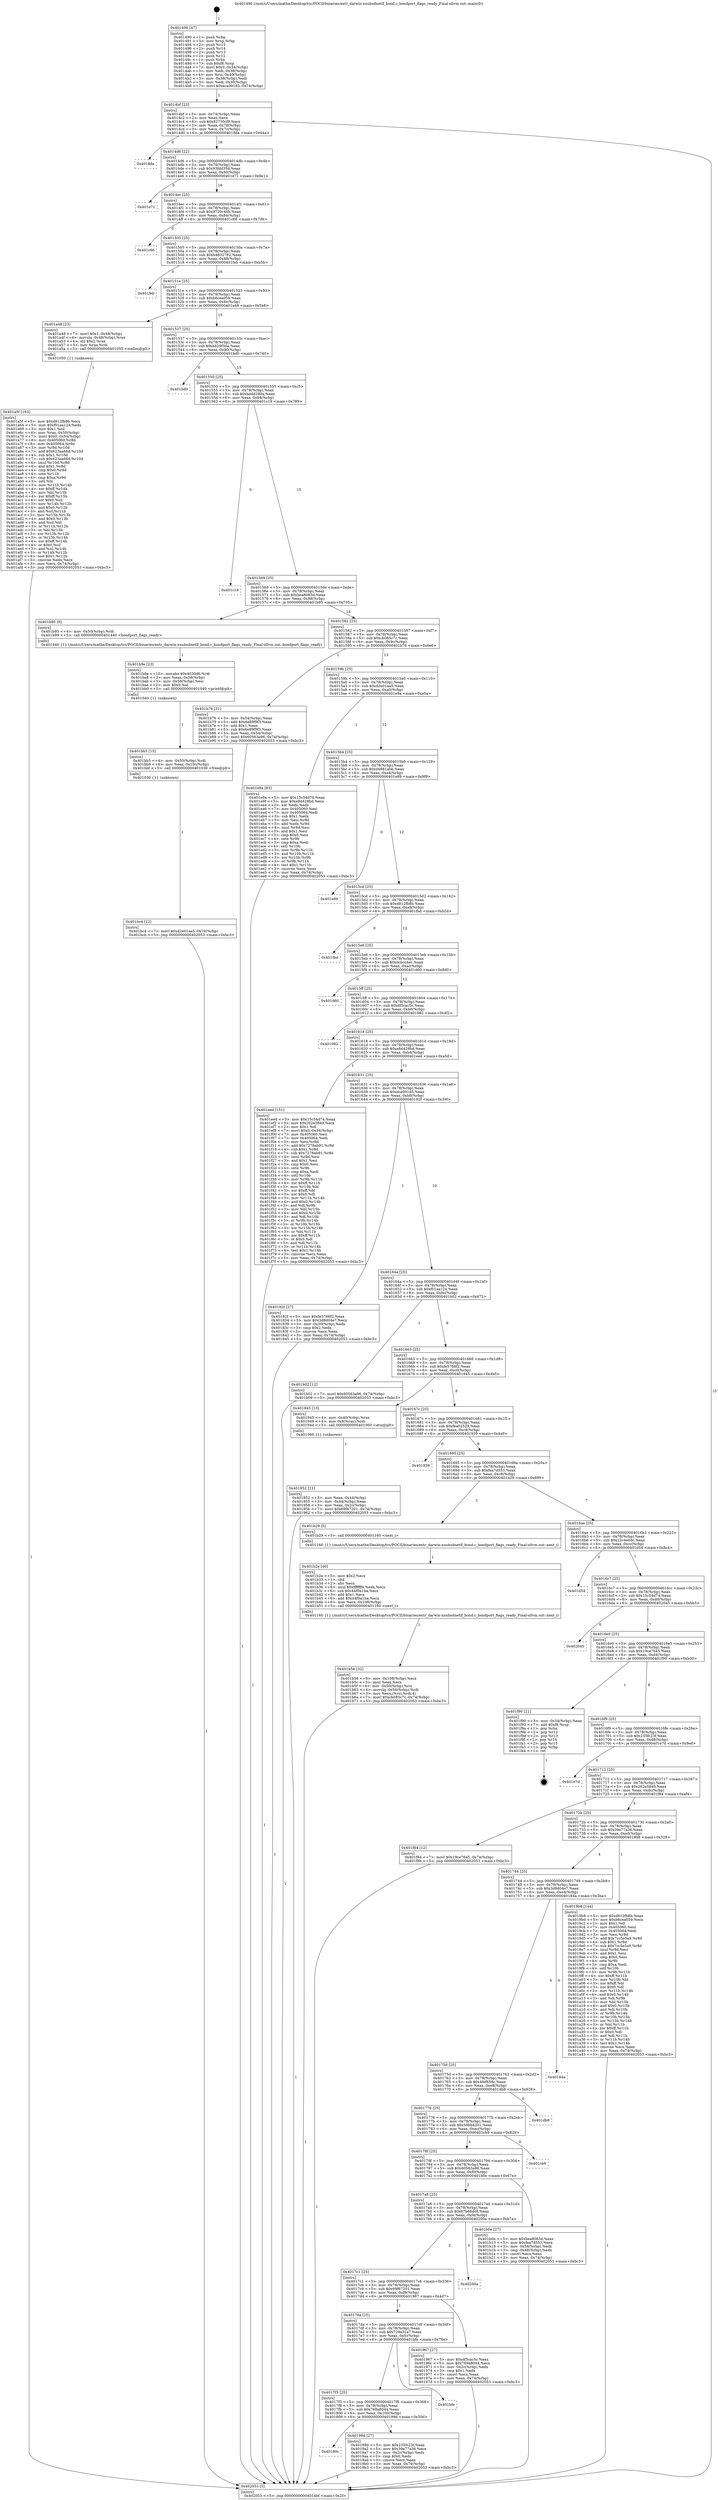 digraph "0x401490" {
  label = "0x401490 (/mnt/c/Users/mathe/Desktop/tcc/POCII/binaries/extr_darwin-xnubsdnetif_bond.c_bondport_flags_ready_Final-ollvm.out::main(0))"
  labelloc = "t"
  node[shape=record]

  Entry [label="",width=0.3,height=0.3,shape=circle,fillcolor=black,style=filled]
  "0x4014bf" [label="{
     0x4014bf [23]\l
     | [instrs]\l
     &nbsp;&nbsp;0x4014bf \<+3\>: mov -0x74(%rbp),%eax\l
     &nbsp;&nbsp;0x4014c2 \<+2\>: mov %eax,%ecx\l
     &nbsp;&nbsp;0x4014c4 \<+6\>: sub $0x82730cf9,%ecx\l
     &nbsp;&nbsp;0x4014ca \<+3\>: mov %eax,-0x78(%rbp)\l
     &nbsp;&nbsp;0x4014cd \<+3\>: mov %ecx,-0x7c(%rbp)\l
     &nbsp;&nbsp;0x4014d0 \<+6\>: je 00000000004018da \<main+0x44a\>\l
  }"]
  "0x4018da" [label="{
     0x4018da\l
  }", style=dashed]
  "0x4014d6" [label="{
     0x4014d6 [22]\l
     | [instrs]\l
     &nbsp;&nbsp;0x4014d6 \<+5\>: jmp 00000000004014db \<main+0x4b\>\l
     &nbsp;&nbsp;0x4014db \<+3\>: mov -0x78(%rbp),%eax\l
     &nbsp;&nbsp;0x4014de \<+5\>: sub $0x93fdd35d,%eax\l
     &nbsp;&nbsp;0x4014e3 \<+3\>: mov %eax,-0x80(%rbp)\l
     &nbsp;&nbsp;0x4014e6 \<+6\>: je 0000000000401e71 \<main+0x9e1\>\l
  }"]
  Exit [label="",width=0.3,height=0.3,shape=circle,fillcolor=black,style=filled,peripheries=2]
  "0x401e71" [label="{
     0x401e71\l
  }", style=dashed]
  "0x4014ec" [label="{
     0x4014ec [25]\l
     | [instrs]\l
     &nbsp;&nbsp;0x4014ec \<+5\>: jmp 00000000004014f1 \<main+0x61\>\l
     &nbsp;&nbsp;0x4014f1 \<+3\>: mov -0x78(%rbp),%eax\l
     &nbsp;&nbsp;0x4014f4 \<+5\>: sub $0x9720c46b,%eax\l
     &nbsp;&nbsp;0x4014f9 \<+6\>: mov %eax,-0x84(%rbp)\l
     &nbsp;&nbsp;0x4014ff \<+6\>: je 0000000000401c66 \<main+0x7d6\>\l
  }"]
  "0x401bc4" [label="{
     0x401bc4 [12]\l
     | [instrs]\l
     &nbsp;&nbsp;0x401bc4 \<+7\>: movl $0xd2e01aa5,-0x74(%rbp)\l
     &nbsp;&nbsp;0x401bcb \<+5\>: jmp 0000000000402053 \<main+0xbc3\>\l
  }"]
  "0x401c66" [label="{
     0x401c66\l
  }", style=dashed]
  "0x401505" [label="{
     0x401505 [25]\l
     | [instrs]\l
     &nbsp;&nbsp;0x401505 \<+5\>: jmp 000000000040150a \<main+0x7a\>\l
     &nbsp;&nbsp;0x40150a \<+3\>: mov -0x78(%rbp),%eax\l
     &nbsp;&nbsp;0x40150d \<+5\>: sub $0xb4832782,%eax\l
     &nbsp;&nbsp;0x401512 \<+6\>: mov %eax,-0x88(%rbp)\l
     &nbsp;&nbsp;0x401518 \<+6\>: je 0000000000401feb \<main+0xb5b\>\l
  }"]
  "0x401bb5" [label="{
     0x401bb5 [15]\l
     | [instrs]\l
     &nbsp;&nbsp;0x401bb5 \<+4\>: mov -0x50(%rbp),%rdi\l
     &nbsp;&nbsp;0x401bb9 \<+6\>: mov %eax,-0x10c(%rbp)\l
     &nbsp;&nbsp;0x401bbf \<+5\>: call 0000000000401030 \<free@plt\>\l
     | [calls]\l
     &nbsp;&nbsp;0x401030 \{1\} (unknown)\l
  }"]
  "0x401feb" [label="{
     0x401feb\l
  }", style=dashed]
  "0x40151e" [label="{
     0x40151e [25]\l
     | [instrs]\l
     &nbsp;&nbsp;0x40151e \<+5\>: jmp 0000000000401523 \<main+0x93\>\l
     &nbsp;&nbsp;0x401523 \<+3\>: mov -0x78(%rbp),%eax\l
     &nbsp;&nbsp;0x401526 \<+5\>: sub $0xb6cea059,%eax\l
     &nbsp;&nbsp;0x40152b \<+6\>: mov %eax,-0x8c(%rbp)\l
     &nbsp;&nbsp;0x401531 \<+6\>: je 0000000000401a48 \<main+0x5b8\>\l
  }"]
  "0x401b9e" [label="{
     0x401b9e [23]\l
     | [instrs]\l
     &nbsp;&nbsp;0x401b9e \<+10\>: movabs $0x4030d6,%rdi\l
     &nbsp;&nbsp;0x401ba8 \<+3\>: mov %eax,-0x58(%rbp)\l
     &nbsp;&nbsp;0x401bab \<+3\>: mov -0x58(%rbp),%esi\l
     &nbsp;&nbsp;0x401bae \<+2\>: mov $0x0,%al\l
     &nbsp;&nbsp;0x401bb0 \<+5\>: call 0000000000401040 \<printf@plt\>\l
     | [calls]\l
     &nbsp;&nbsp;0x401040 \{1\} (unknown)\l
  }"]
  "0x401a48" [label="{
     0x401a48 [23]\l
     | [instrs]\l
     &nbsp;&nbsp;0x401a48 \<+7\>: movl $0x1,-0x48(%rbp)\l
     &nbsp;&nbsp;0x401a4f \<+4\>: movslq -0x48(%rbp),%rax\l
     &nbsp;&nbsp;0x401a53 \<+4\>: shl $0x2,%rax\l
     &nbsp;&nbsp;0x401a57 \<+3\>: mov %rax,%rdi\l
     &nbsp;&nbsp;0x401a5a \<+5\>: call 0000000000401050 \<malloc@plt\>\l
     | [calls]\l
     &nbsp;&nbsp;0x401050 \{1\} (unknown)\l
  }"]
  "0x401537" [label="{
     0x401537 [25]\l
     | [instrs]\l
     &nbsp;&nbsp;0x401537 \<+5\>: jmp 000000000040153c \<main+0xac\>\l
     &nbsp;&nbsp;0x40153c \<+3\>: mov -0x78(%rbp),%eax\l
     &nbsp;&nbsp;0x40153f \<+5\>: sub $0xbb29f30a,%eax\l
     &nbsp;&nbsp;0x401544 \<+6\>: mov %eax,-0x90(%rbp)\l
     &nbsp;&nbsp;0x40154a \<+6\>: je 0000000000401bd0 \<main+0x740\>\l
  }"]
  "0x401b56" [label="{
     0x401b56 [32]\l
     | [instrs]\l
     &nbsp;&nbsp;0x401b56 \<+6\>: mov -0x108(%rbp),%ecx\l
     &nbsp;&nbsp;0x401b5c \<+3\>: imul %eax,%ecx\l
     &nbsp;&nbsp;0x401b5f \<+4\>: mov -0x50(%rbp),%rsi\l
     &nbsp;&nbsp;0x401b63 \<+4\>: movslq -0x54(%rbp),%rdi\l
     &nbsp;&nbsp;0x401b67 \<+3\>: mov %ecx,(%rsi,%rdi,4)\l
     &nbsp;&nbsp;0x401b6a \<+7\>: movl $0xcb085c7c,-0x74(%rbp)\l
     &nbsp;&nbsp;0x401b71 \<+5\>: jmp 0000000000402053 \<main+0xbc3\>\l
  }"]
  "0x401bd0" [label="{
     0x401bd0\l
  }", style=dashed]
  "0x401550" [label="{
     0x401550 [25]\l
     | [instrs]\l
     &nbsp;&nbsp;0x401550 \<+5\>: jmp 0000000000401555 \<main+0xc5\>\l
     &nbsp;&nbsp;0x401555 \<+3\>: mov -0x78(%rbp),%eax\l
     &nbsp;&nbsp;0x401558 \<+5\>: sub $0xbddd280a,%eax\l
     &nbsp;&nbsp;0x40155d \<+6\>: mov %eax,-0x94(%rbp)\l
     &nbsp;&nbsp;0x401563 \<+6\>: je 0000000000401c19 \<main+0x789\>\l
  }"]
  "0x401b2e" [label="{
     0x401b2e [40]\l
     | [instrs]\l
     &nbsp;&nbsp;0x401b2e \<+5\>: mov $0x2,%ecx\l
     &nbsp;&nbsp;0x401b33 \<+1\>: cltd\l
     &nbsp;&nbsp;0x401b34 \<+2\>: idiv %ecx\l
     &nbsp;&nbsp;0x401b36 \<+6\>: imul $0xfffffffe,%edx,%ecx\l
     &nbsp;&nbsp;0x401b3c \<+6\>: sub $0x44f0a1ba,%ecx\l
     &nbsp;&nbsp;0x401b42 \<+3\>: add $0x1,%ecx\l
     &nbsp;&nbsp;0x401b45 \<+6\>: add $0x44f0a1ba,%ecx\l
     &nbsp;&nbsp;0x401b4b \<+6\>: mov %ecx,-0x108(%rbp)\l
     &nbsp;&nbsp;0x401b51 \<+5\>: call 0000000000401160 \<next_i\>\l
     | [calls]\l
     &nbsp;&nbsp;0x401160 \{1\} (/mnt/c/Users/mathe/Desktop/tcc/POCII/binaries/extr_darwin-xnubsdnetif_bond.c_bondport_flags_ready_Final-ollvm.out::next_i)\l
  }"]
  "0x401c19" [label="{
     0x401c19\l
  }", style=dashed]
  "0x401569" [label="{
     0x401569 [25]\l
     | [instrs]\l
     &nbsp;&nbsp;0x401569 \<+5\>: jmp 000000000040156e \<main+0xde\>\l
     &nbsp;&nbsp;0x40156e \<+3\>: mov -0x78(%rbp),%eax\l
     &nbsp;&nbsp;0x401571 \<+5\>: sub $0xbea8083d,%eax\l
     &nbsp;&nbsp;0x401576 \<+6\>: mov %eax,-0x98(%rbp)\l
     &nbsp;&nbsp;0x40157c \<+6\>: je 0000000000401b95 \<main+0x705\>\l
  }"]
  "0x401a5f" [label="{
     0x401a5f [163]\l
     | [instrs]\l
     &nbsp;&nbsp;0x401a5f \<+5\>: mov $0xd812fb8b,%ecx\l
     &nbsp;&nbsp;0x401a64 \<+5\>: mov $0xf01aa124,%edx\l
     &nbsp;&nbsp;0x401a69 \<+3\>: mov $0x1,%sil\l
     &nbsp;&nbsp;0x401a6c \<+4\>: mov %rax,-0x50(%rbp)\l
     &nbsp;&nbsp;0x401a70 \<+7\>: movl $0x0,-0x54(%rbp)\l
     &nbsp;&nbsp;0x401a77 \<+8\>: mov 0x405060,%r8d\l
     &nbsp;&nbsp;0x401a7f \<+8\>: mov 0x405064,%r9d\l
     &nbsp;&nbsp;0x401a87 \<+3\>: mov %r8d,%r10d\l
     &nbsp;&nbsp;0x401a8a \<+7\>: add $0x623aa66d,%r10d\l
     &nbsp;&nbsp;0x401a91 \<+4\>: sub $0x1,%r10d\l
     &nbsp;&nbsp;0x401a95 \<+7\>: sub $0x623aa66d,%r10d\l
     &nbsp;&nbsp;0x401a9c \<+4\>: imul %r10d,%r8d\l
     &nbsp;&nbsp;0x401aa0 \<+4\>: and $0x1,%r8d\l
     &nbsp;&nbsp;0x401aa4 \<+4\>: cmp $0x0,%r8d\l
     &nbsp;&nbsp;0x401aa8 \<+4\>: sete %r11b\l
     &nbsp;&nbsp;0x401aac \<+4\>: cmp $0xa,%r9d\l
     &nbsp;&nbsp;0x401ab0 \<+3\>: setl %bl\l
     &nbsp;&nbsp;0x401ab3 \<+3\>: mov %r11b,%r14b\l
     &nbsp;&nbsp;0x401ab6 \<+4\>: xor $0xff,%r14b\l
     &nbsp;&nbsp;0x401aba \<+3\>: mov %bl,%r15b\l
     &nbsp;&nbsp;0x401abd \<+4\>: xor $0xff,%r15b\l
     &nbsp;&nbsp;0x401ac1 \<+4\>: xor $0x0,%sil\l
     &nbsp;&nbsp;0x401ac5 \<+3\>: mov %r14b,%r12b\l
     &nbsp;&nbsp;0x401ac8 \<+4\>: and $0x0,%r12b\l
     &nbsp;&nbsp;0x401acc \<+3\>: and %sil,%r11b\l
     &nbsp;&nbsp;0x401acf \<+3\>: mov %r15b,%r13b\l
     &nbsp;&nbsp;0x401ad2 \<+4\>: and $0x0,%r13b\l
     &nbsp;&nbsp;0x401ad6 \<+3\>: and %sil,%bl\l
     &nbsp;&nbsp;0x401ad9 \<+3\>: or %r11b,%r12b\l
     &nbsp;&nbsp;0x401adc \<+3\>: or %bl,%r13b\l
     &nbsp;&nbsp;0x401adf \<+3\>: xor %r13b,%r12b\l
     &nbsp;&nbsp;0x401ae2 \<+3\>: or %r15b,%r14b\l
     &nbsp;&nbsp;0x401ae5 \<+4\>: xor $0xff,%r14b\l
     &nbsp;&nbsp;0x401ae9 \<+4\>: or $0x0,%sil\l
     &nbsp;&nbsp;0x401aed \<+3\>: and %sil,%r14b\l
     &nbsp;&nbsp;0x401af0 \<+3\>: or %r14b,%r12b\l
     &nbsp;&nbsp;0x401af3 \<+4\>: test $0x1,%r12b\l
     &nbsp;&nbsp;0x401af7 \<+3\>: cmovne %edx,%ecx\l
     &nbsp;&nbsp;0x401afa \<+3\>: mov %ecx,-0x74(%rbp)\l
     &nbsp;&nbsp;0x401afd \<+5\>: jmp 0000000000402053 \<main+0xbc3\>\l
  }"]
  "0x401b95" [label="{
     0x401b95 [9]\l
     | [instrs]\l
     &nbsp;&nbsp;0x401b95 \<+4\>: mov -0x50(%rbp),%rdi\l
     &nbsp;&nbsp;0x401b99 \<+5\>: call 0000000000401440 \<bondport_flags_ready\>\l
     | [calls]\l
     &nbsp;&nbsp;0x401440 \{1\} (/mnt/c/Users/mathe/Desktop/tcc/POCII/binaries/extr_darwin-xnubsdnetif_bond.c_bondport_flags_ready_Final-ollvm.out::bondport_flags_ready)\l
  }"]
  "0x401582" [label="{
     0x401582 [25]\l
     | [instrs]\l
     &nbsp;&nbsp;0x401582 \<+5\>: jmp 0000000000401587 \<main+0xf7\>\l
     &nbsp;&nbsp;0x401587 \<+3\>: mov -0x78(%rbp),%eax\l
     &nbsp;&nbsp;0x40158a \<+5\>: sub $0xcb085c7c,%eax\l
     &nbsp;&nbsp;0x40158f \<+6\>: mov %eax,-0x9c(%rbp)\l
     &nbsp;&nbsp;0x401595 \<+6\>: je 0000000000401b76 \<main+0x6e6\>\l
  }"]
  "0x40180c" [label="{
     0x40180c\l
  }", style=dashed]
  "0x401b76" [label="{
     0x401b76 [31]\l
     | [instrs]\l
     &nbsp;&nbsp;0x401b76 \<+3\>: mov -0x54(%rbp),%eax\l
     &nbsp;&nbsp;0x401b79 \<+5\>: add $0x6e89f9f3,%eax\l
     &nbsp;&nbsp;0x401b7e \<+3\>: add $0x1,%eax\l
     &nbsp;&nbsp;0x401b81 \<+5\>: sub $0x6e89f9f3,%eax\l
     &nbsp;&nbsp;0x401b86 \<+3\>: mov %eax,-0x54(%rbp)\l
     &nbsp;&nbsp;0x401b89 \<+7\>: movl $0x60563a96,-0x74(%rbp)\l
     &nbsp;&nbsp;0x401b90 \<+5\>: jmp 0000000000402053 \<main+0xbc3\>\l
  }"]
  "0x40159b" [label="{
     0x40159b [25]\l
     | [instrs]\l
     &nbsp;&nbsp;0x40159b \<+5\>: jmp 00000000004015a0 \<main+0x110\>\l
     &nbsp;&nbsp;0x4015a0 \<+3\>: mov -0x78(%rbp),%eax\l
     &nbsp;&nbsp;0x4015a3 \<+5\>: sub $0xd2e01aa5,%eax\l
     &nbsp;&nbsp;0x4015a8 \<+6\>: mov %eax,-0xa0(%rbp)\l
     &nbsp;&nbsp;0x4015ae \<+6\>: je 0000000000401e9a \<main+0xa0a\>\l
  }"]
  "0x40199d" [label="{
     0x40199d [27]\l
     | [instrs]\l
     &nbsp;&nbsp;0x40199d \<+5\>: mov $0x235fc23f,%eax\l
     &nbsp;&nbsp;0x4019a2 \<+5\>: mov $0x39e77a36,%ecx\l
     &nbsp;&nbsp;0x4019a7 \<+3\>: mov -0x2c(%rbp),%edx\l
     &nbsp;&nbsp;0x4019aa \<+3\>: cmp $0x0,%edx\l
     &nbsp;&nbsp;0x4019ad \<+3\>: cmove %ecx,%eax\l
     &nbsp;&nbsp;0x4019b0 \<+3\>: mov %eax,-0x74(%rbp)\l
     &nbsp;&nbsp;0x4019b3 \<+5\>: jmp 0000000000402053 \<main+0xbc3\>\l
  }"]
  "0x401e9a" [label="{
     0x401e9a [83]\l
     | [instrs]\l
     &nbsp;&nbsp;0x401e9a \<+5\>: mov $0x15c54d74,%eax\l
     &nbsp;&nbsp;0x401e9f \<+5\>: mov $0xe8d428bd,%ecx\l
     &nbsp;&nbsp;0x401ea4 \<+2\>: xor %edx,%edx\l
     &nbsp;&nbsp;0x401ea6 \<+7\>: mov 0x405060,%esi\l
     &nbsp;&nbsp;0x401ead \<+7\>: mov 0x405064,%edi\l
     &nbsp;&nbsp;0x401eb4 \<+3\>: sub $0x1,%edx\l
     &nbsp;&nbsp;0x401eb7 \<+3\>: mov %esi,%r8d\l
     &nbsp;&nbsp;0x401eba \<+3\>: add %edx,%r8d\l
     &nbsp;&nbsp;0x401ebd \<+4\>: imul %r8d,%esi\l
     &nbsp;&nbsp;0x401ec1 \<+3\>: and $0x1,%esi\l
     &nbsp;&nbsp;0x401ec4 \<+3\>: cmp $0x0,%esi\l
     &nbsp;&nbsp;0x401ec7 \<+4\>: sete %r9b\l
     &nbsp;&nbsp;0x401ecb \<+3\>: cmp $0xa,%edi\l
     &nbsp;&nbsp;0x401ece \<+4\>: setl %r10b\l
     &nbsp;&nbsp;0x401ed2 \<+3\>: mov %r9b,%r11b\l
     &nbsp;&nbsp;0x401ed5 \<+3\>: and %r10b,%r11b\l
     &nbsp;&nbsp;0x401ed8 \<+3\>: xor %r10b,%r9b\l
     &nbsp;&nbsp;0x401edb \<+3\>: or %r9b,%r11b\l
     &nbsp;&nbsp;0x401ede \<+4\>: test $0x1,%r11b\l
     &nbsp;&nbsp;0x401ee2 \<+3\>: cmovne %ecx,%eax\l
     &nbsp;&nbsp;0x401ee5 \<+3\>: mov %eax,-0x74(%rbp)\l
     &nbsp;&nbsp;0x401ee8 \<+5\>: jmp 0000000000402053 \<main+0xbc3\>\l
  }"]
  "0x4015b4" [label="{
     0x4015b4 [25]\l
     | [instrs]\l
     &nbsp;&nbsp;0x4015b4 \<+5\>: jmp 00000000004015b9 \<main+0x129\>\l
     &nbsp;&nbsp;0x4015b9 \<+3\>: mov -0x78(%rbp),%eax\l
     &nbsp;&nbsp;0x4015bc \<+5\>: sub $0xd4881ab6,%eax\l
     &nbsp;&nbsp;0x4015c1 \<+6\>: mov %eax,-0xa4(%rbp)\l
     &nbsp;&nbsp;0x4015c7 \<+6\>: je 0000000000401e89 \<main+0x9f9\>\l
  }"]
  "0x4017f3" [label="{
     0x4017f3 [25]\l
     | [instrs]\l
     &nbsp;&nbsp;0x4017f3 \<+5\>: jmp 00000000004017f8 \<main+0x368\>\l
     &nbsp;&nbsp;0x4017f8 \<+3\>: mov -0x78(%rbp),%eax\l
     &nbsp;&nbsp;0x4017fb \<+5\>: sub $0x769a8044,%eax\l
     &nbsp;&nbsp;0x401800 \<+6\>: mov %eax,-0x100(%rbp)\l
     &nbsp;&nbsp;0x401806 \<+6\>: je 000000000040199d \<main+0x50d\>\l
  }"]
  "0x401e89" [label="{
     0x401e89\l
  }", style=dashed]
  "0x4015cd" [label="{
     0x4015cd [25]\l
     | [instrs]\l
     &nbsp;&nbsp;0x4015cd \<+5\>: jmp 00000000004015d2 \<main+0x142\>\l
     &nbsp;&nbsp;0x4015d2 \<+3\>: mov -0x78(%rbp),%eax\l
     &nbsp;&nbsp;0x4015d5 \<+5\>: sub $0xd812fb8b,%eax\l
     &nbsp;&nbsp;0x4015da \<+6\>: mov %eax,-0xa8(%rbp)\l
     &nbsp;&nbsp;0x4015e0 \<+6\>: je 0000000000401fbd \<main+0xb2d\>\l
  }"]
  "0x401bfe" [label="{
     0x401bfe\l
  }", style=dashed]
  "0x401fbd" [label="{
     0x401fbd\l
  }", style=dashed]
  "0x4015e6" [label="{
     0x4015e6 [25]\l
     | [instrs]\l
     &nbsp;&nbsp;0x4015e6 \<+5\>: jmp 00000000004015eb \<main+0x15b\>\l
     &nbsp;&nbsp;0x4015eb \<+3\>: mov -0x78(%rbp),%eax\l
     &nbsp;&nbsp;0x4015ee \<+5\>: sub $0xdcbcc4ec,%eax\l
     &nbsp;&nbsp;0x4015f3 \<+6\>: mov %eax,-0xac(%rbp)\l
     &nbsp;&nbsp;0x4015f9 \<+6\>: je 0000000000401d60 \<main+0x8d0\>\l
  }"]
  "0x4017da" [label="{
     0x4017da [25]\l
     | [instrs]\l
     &nbsp;&nbsp;0x4017da \<+5\>: jmp 00000000004017df \<main+0x34f\>\l
     &nbsp;&nbsp;0x4017df \<+3\>: mov -0x78(%rbp),%eax\l
     &nbsp;&nbsp;0x4017e2 \<+5\>: sub $0x729a31e7,%eax\l
     &nbsp;&nbsp;0x4017e7 \<+6\>: mov %eax,-0xfc(%rbp)\l
     &nbsp;&nbsp;0x4017ed \<+6\>: je 0000000000401bfe \<main+0x76e\>\l
  }"]
  "0x401d60" [label="{
     0x401d60\l
  }", style=dashed]
  "0x4015ff" [label="{
     0x4015ff [25]\l
     | [instrs]\l
     &nbsp;&nbsp;0x4015ff \<+5\>: jmp 0000000000401604 \<main+0x174\>\l
     &nbsp;&nbsp;0x401604 \<+3\>: mov -0x78(%rbp),%eax\l
     &nbsp;&nbsp;0x401607 \<+5\>: sub $0xdf5cac5c,%eax\l
     &nbsp;&nbsp;0x40160c \<+6\>: mov %eax,-0xb0(%rbp)\l
     &nbsp;&nbsp;0x401612 \<+6\>: je 0000000000401982 \<main+0x4f2\>\l
  }"]
  "0x401967" [label="{
     0x401967 [27]\l
     | [instrs]\l
     &nbsp;&nbsp;0x401967 \<+5\>: mov $0xdf5cac5c,%eax\l
     &nbsp;&nbsp;0x40196c \<+5\>: mov $0x769a8044,%ecx\l
     &nbsp;&nbsp;0x401971 \<+3\>: mov -0x2c(%rbp),%edx\l
     &nbsp;&nbsp;0x401974 \<+3\>: cmp $0x1,%edx\l
     &nbsp;&nbsp;0x401977 \<+3\>: cmovl %ecx,%eax\l
     &nbsp;&nbsp;0x40197a \<+3\>: mov %eax,-0x74(%rbp)\l
     &nbsp;&nbsp;0x40197d \<+5\>: jmp 0000000000402053 \<main+0xbc3\>\l
  }"]
  "0x401982" [label="{
     0x401982\l
  }", style=dashed]
  "0x401618" [label="{
     0x401618 [25]\l
     | [instrs]\l
     &nbsp;&nbsp;0x401618 \<+5\>: jmp 000000000040161d \<main+0x18d\>\l
     &nbsp;&nbsp;0x40161d \<+3\>: mov -0x78(%rbp),%eax\l
     &nbsp;&nbsp;0x401620 \<+5\>: sub $0xe8d428bd,%eax\l
     &nbsp;&nbsp;0x401625 \<+6\>: mov %eax,-0xb4(%rbp)\l
     &nbsp;&nbsp;0x40162b \<+6\>: je 0000000000401eed \<main+0xa5d\>\l
  }"]
  "0x4017c1" [label="{
     0x4017c1 [25]\l
     | [instrs]\l
     &nbsp;&nbsp;0x4017c1 \<+5\>: jmp 00000000004017c6 \<main+0x336\>\l
     &nbsp;&nbsp;0x4017c6 \<+3\>: mov -0x78(%rbp),%eax\l
     &nbsp;&nbsp;0x4017c9 \<+5\>: sub $0x69f67201,%eax\l
     &nbsp;&nbsp;0x4017ce \<+6\>: mov %eax,-0xf8(%rbp)\l
     &nbsp;&nbsp;0x4017d4 \<+6\>: je 0000000000401967 \<main+0x4d7\>\l
  }"]
  "0x401eed" [label="{
     0x401eed [151]\l
     | [instrs]\l
     &nbsp;&nbsp;0x401eed \<+5\>: mov $0x15c54d74,%eax\l
     &nbsp;&nbsp;0x401ef2 \<+5\>: mov $0x262e5849,%ecx\l
     &nbsp;&nbsp;0x401ef7 \<+2\>: mov $0x1,%dl\l
     &nbsp;&nbsp;0x401ef9 \<+7\>: movl $0x0,-0x34(%rbp)\l
     &nbsp;&nbsp;0x401f00 \<+7\>: mov 0x405060,%esi\l
     &nbsp;&nbsp;0x401f07 \<+7\>: mov 0x405064,%edi\l
     &nbsp;&nbsp;0x401f0e \<+3\>: mov %esi,%r8d\l
     &nbsp;&nbsp;0x401f11 \<+7\>: add $0x7278ab91,%r8d\l
     &nbsp;&nbsp;0x401f18 \<+4\>: sub $0x1,%r8d\l
     &nbsp;&nbsp;0x401f1c \<+7\>: sub $0x7278ab91,%r8d\l
     &nbsp;&nbsp;0x401f23 \<+4\>: imul %r8d,%esi\l
     &nbsp;&nbsp;0x401f27 \<+3\>: and $0x1,%esi\l
     &nbsp;&nbsp;0x401f2a \<+3\>: cmp $0x0,%esi\l
     &nbsp;&nbsp;0x401f2d \<+4\>: sete %r9b\l
     &nbsp;&nbsp;0x401f31 \<+3\>: cmp $0xa,%edi\l
     &nbsp;&nbsp;0x401f34 \<+4\>: setl %r10b\l
     &nbsp;&nbsp;0x401f38 \<+3\>: mov %r9b,%r11b\l
     &nbsp;&nbsp;0x401f3b \<+4\>: xor $0xff,%r11b\l
     &nbsp;&nbsp;0x401f3f \<+3\>: mov %r10b,%bl\l
     &nbsp;&nbsp;0x401f42 \<+3\>: xor $0xff,%bl\l
     &nbsp;&nbsp;0x401f45 \<+3\>: xor $0x0,%dl\l
     &nbsp;&nbsp;0x401f48 \<+3\>: mov %r11b,%r14b\l
     &nbsp;&nbsp;0x401f4b \<+4\>: and $0x0,%r14b\l
     &nbsp;&nbsp;0x401f4f \<+3\>: and %dl,%r9b\l
     &nbsp;&nbsp;0x401f52 \<+3\>: mov %bl,%r15b\l
     &nbsp;&nbsp;0x401f55 \<+4\>: and $0x0,%r15b\l
     &nbsp;&nbsp;0x401f59 \<+3\>: and %dl,%r10b\l
     &nbsp;&nbsp;0x401f5c \<+3\>: or %r9b,%r14b\l
     &nbsp;&nbsp;0x401f5f \<+3\>: or %r10b,%r15b\l
     &nbsp;&nbsp;0x401f62 \<+3\>: xor %r15b,%r14b\l
     &nbsp;&nbsp;0x401f65 \<+3\>: or %bl,%r11b\l
     &nbsp;&nbsp;0x401f68 \<+4\>: xor $0xff,%r11b\l
     &nbsp;&nbsp;0x401f6c \<+3\>: or $0x0,%dl\l
     &nbsp;&nbsp;0x401f6f \<+3\>: and %dl,%r11b\l
     &nbsp;&nbsp;0x401f72 \<+3\>: or %r11b,%r14b\l
     &nbsp;&nbsp;0x401f75 \<+4\>: test $0x1,%r14b\l
     &nbsp;&nbsp;0x401f79 \<+3\>: cmovne %ecx,%eax\l
     &nbsp;&nbsp;0x401f7c \<+3\>: mov %eax,-0x74(%rbp)\l
     &nbsp;&nbsp;0x401f7f \<+5\>: jmp 0000000000402053 \<main+0xbc3\>\l
  }"]
  "0x401631" [label="{
     0x401631 [25]\l
     | [instrs]\l
     &nbsp;&nbsp;0x401631 \<+5\>: jmp 0000000000401636 \<main+0x1a6\>\l
     &nbsp;&nbsp;0x401636 \<+3\>: mov -0x78(%rbp),%eax\l
     &nbsp;&nbsp;0x401639 \<+5\>: sub $0xeca091d5,%eax\l
     &nbsp;&nbsp;0x40163e \<+6\>: mov %eax,-0xb8(%rbp)\l
     &nbsp;&nbsp;0x401644 \<+6\>: je 000000000040182f \<main+0x39f\>\l
  }"]
  "0x40200a" [label="{
     0x40200a\l
  }", style=dashed]
  "0x40182f" [label="{
     0x40182f [27]\l
     | [instrs]\l
     &nbsp;&nbsp;0x40182f \<+5\>: mov $0xfe5768f2,%eax\l
     &nbsp;&nbsp;0x401834 \<+5\>: mov $0x3d8d04e7,%ecx\l
     &nbsp;&nbsp;0x401839 \<+3\>: mov -0x30(%rbp),%edx\l
     &nbsp;&nbsp;0x40183c \<+3\>: cmp $0x2,%edx\l
     &nbsp;&nbsp;0x40183f \<+3\>: cmovne %ecx,%eax\l
     &nbsp;&nbsp;0x401842 \<+3\>: mov %eax,-0x74(%rbp)\l
     &nbsp;&nbsp;0x401845 \<+5\>: jmp 0000000000402053 \<main+0xbc3\>\l
  }"]
  "0x40164a" [label="{
     0x40164a [25]\l
     | [instrs]\l
     &nbsp;&nbsp;0x40164a \<+5\>: jmp 000000000040164f \<main+0x1bf\>\l
     &nbsp;&nbsp;0x40164f \<+3\>: mov -0x78(%rbp),%eax\l
     &nbsp;&nbsp;0x401652 \<+5\>: sub $0xf01aa124,%eax\l
     &nbsp;&nbsp;0x401657 \<+6\>: mov %eax,-0xbc(%rbp)\l
     &nbsp;&nbsp;0x40165d \<+6\>: je 0000000000401b02 \<main+0x672\>\l
  }"]
  "0x402053" [label="{
     0x402053 [5]\l
     | [instrs]\l
     &nbsp;&nbsp;0x402053 \<+5\>: jmp 00000000004014bf \<main+0x2f\>\l
  }"]
  "0x401490" [label="{
     0x401490 [47]\l
     | [instrs]\l
     &nbsp;&nbsp;0x401490 \<+1\>: push %rbp\l
     &nbsp;&nbsp;0x401491 \<+3\>: mov %rsp,%rbp\l
     &nbsp;&nbsp;0x401494 \<+2\>: push %r15\l
     &nbsp;&nbsp;0x401496 \<+2\>: push %r14\l
     &nbsp;&nbsp;0x401498 \<+2\>: push %r13\l
     &nbsp;&nbsp;0x40149a \<+2\>: push %r12\l
     &nbsp;&nbsp;0x40149c \<+1\>: push %rbx\l
     &nbsp;&nbsp;0x40149d \<+7\>: sub $0xf8,%rsp\l
     &nbsp;&nbsp;0x4014a4 \<+7\>: movl $0x0,-0x34(%rbp)\l
     &nbsp;&nbsp;0x4014ab \<+3\>: mov %edi,-0x38(%rbp)\l
     &nbsp;&nbsp;0x4014ae \<+4\>: mov %rsi,-0x40(%rbp)\l
     &nbsp;&nbsp;0x4014b2 \<+3\>: mov -0x38(%rbp),%edi\l
     &nbsp;&nbsp;0x4014b5 \<+3\>: mov %edi,-0x30(%rbp)\l
     &nbsp;&nbsp;0x4014b8 \<+7\>: movl $0xeca091d5,-0x74(%rbp)\l
  }"]
  "0x4017a8" [label="{
     0x4017a8 [25]\l
     | [instrs]\l
     &nbsp;&nbsp;0x4017a8 \<+5\>: jmp 00000000004017ad \<main+0x31d\>\l
     &nbsp;&nbsp;0x4017ad \<+3\>: mov -0x78(%rbp),%eax\l
     &nbsp;&nbsp;0x4017b0 \<+5\>: sub $0x67b66dc8,%eax\l
     &nbsp;&nbsp;0x4017b5 \<+6\>: mov %eax,-0xf4(%rbp)\l
     &nbsp;&nbsp;0x4017bb \<+6\>: je 000000000040200a \<main+0xb7a\>\l
  }"]
  "0x401b02" [label="{
     0x401b02 [12]\l
     | [instrs]\l
     &nbsp;&nbsp;0x401b02 \<+7\>: movl $0x60563a96,-0x74(%rbp)\l
     &nbsp;&nbsp;0x401b09 \<+5\>: jmp 0000000000402053 \<main+0xbc3\>\l
  }"]
  "0x401663" [label="{
     0x401663 [25]\l
     | [instrs]\l
     &nbsp;&nbsp;0x401663 \<+5\>: jmp 0000000000401668 \<main+0x1d8\>\l
     &nbsp;&nbsp;0x401668 \<+3\>: mov -0x78(%rbp),%eax\l
     &nbsp;&nbsp;0x40166b \<+5\>: sub $0xfe5768f2,%eax\l
     &nbsp;&nbsp;0x401670 \<+6\>: mov %eax,-0xc0(%rbp)\l
     &nbsp;&nbsp;0x401676 \<+6\>: je 0000000000401945 \<main+0x4b5\>\l
  }"]
  "0x401b0e" [label="{
     0x401b0e [27]\l
     | [instrs]\l
     &nbsp;&nbsp;0x401b0e \<+5\>: mov $0xbea8083d,%eax\l
     &nbsp;&nbsp;0x401b13 \<+5\>: mov $0xfea7d553,%ecx\l
     &nbsp;&nbsp;0x401b18 \<+3\>: mov -0x54(%rbp),%edx\l
     &nbsp;&nbsp;0x401b1b \<+3\>: cmp -0x48(%rbp),%edx\l
     &nbsp;&nbsp;0x401b1e \<+3\>: cmovl %ecx,%eax\l
     &nbsp;&nbsp;0x401b21 \<+3\>: mov %eax,-0x74(%rbp)\l
     &nbsp;&nbsp;0x401b24 \<+5\>: jmp 0000000000402053 \<main+0xbc3\>\l
  }"]
  "0x401945" [label="{
     0x401945 [13]\l
     | [instrs]\l
     &nbsp;&nbsp;0x401945 \<+4\>: mov -0x40(%rbp),%rax\l
     &nbsp;&nbsp;0x401949 \<+4\>: mov 0x8(%rax),%rdi\l
     &nbsp;&nbsp;0x40194d \<+5\>: call 0000000000401060 \<atoi@plt\>\l
     | [calls]\l
     &nbsp;&nbsp;0x401060 \{1\} (unknown)\l
  }"]
  "0x40167c" [label="{
     0x40167c [25]\l
     | [instrs]\l
     &nbsp;&nbsp;0x40167c \<+5\>: jmp 0000000000401681 \<main+0x1f1\>\l
     &nbsp;&nbsp;0x401681 \<+3\>: mov -0x78(%rbp),%eax\l
     &nbsp;&nbsp;0x401684 \<+5\>: sub $0xfea02529,%eax\l
     &nbsp;&nbsp;0x401689 \<+6\>: mov %eax,-0xc4(%rbp)\l
     &nbsp;&nbsp;0x40168f \<+6\>: je 0000000000401939 \<main+0x4a9\>\l
  }"]
  "0x401952" [label="{
     0x401952 [21]\l
     | [instrs]\l
     &nbsp;&nbsp;0x401952 \<+3\>: mov %eax,-0x44(%rbp)\l
     &nbsp;&nbsp;0x401955 \<+3\>: mov -0x44(%rbp),%eax\l
     &nbsp;&nbsp;0x401958 \<+3\>: mov %eax,-0x2c(%rbp)\l
     &nbsp;&nbsp;0x40195b \<+7\>: movl $0x69f67201,-0x74(%rbp)\l
     &nbsp;&nbsp;0x401962 \<+5\>: jmp 0000000000402053 \<main+0xbc3\>\l
  }"]
  "0x40178f" [label="{
     0x40178f [25]\l
     | [instrs]\l
     &nbsp;&nbsp;0x40178f \<+5\>: jmp 0000000000401794 \<main+0x304\>\l
     &nbsp;&nbsp;0x401794 \<+3\>: mov -0x78(%rbp),%eax\l
     &nbsp;&nbsp;0x401797 \<+5\>: sub $0x60563a96,%eax\l
     &nbsp;&nbsp;0x40179c \<+6\>: mov %eax,-0xf0(%rbp)\l
     &nbsp;&nbsp;0x4017a2 \<+6\>: je 0000000000401b0e \<main+0x67e\>\l
  }"]
  "0x401939" [label="{
     0x401939\l
  }", style=dashed]
  "0x401695" [label="{
     0x401695 [25]\l
     | [instrs]\l
     &nbsp;&nbsp;0x401695 \<+5\>: jmp 000000000040169a \<main+0x20a\>\l
     &nbsp;&nbsp;0x40169a \<+3\>: mov -0x78(%rbp),%eax\l
     &nbsp;&nbsp;0x40169d \<+5\>: sub $0xfea7d553,%eax\l
     &nbsp;&nbsp;0x4016a2 \<+6\>: mov %eax,-0xc8(%rbp)\l
     &nbsp;&nbsp;0x4016a8 \<+6\>: je 0000000000401b29 \<main+0x699\>\l
  }"]
  "0x401cb9" [label="{
     0x401cb9\l
  }", style=dashed]
  "0x401b29" [label="{
     0x401b29 [5]\l
     | [instrs]\l
     &nbsp;&nbsp;0x401b29 \<+5\>: call 0000000000401160 \<next_i\>\l
     | [calls]\l
     &nbsp;&nbsp;0x401160 \{1\} (/mnt/c/Users/mathe/Desktop/tcc/POCII/binaries/extr_darwin-xnubsdnetif_bond.c_bondport_flags_ready_Final-ollvm.out::next_i)\l
  }"]
  "0x4016ae" [label="{
     0x4016ae [25]\l
     | [instrs]\l
     &nbsp;&nbsp;0x4016ae \<+5\>: jmp 00000000004016b3 \<main+0x223\>\l
     &nbsp;&nbsp;0x4016b3 \<+3\>: mov -0x78(%rbp),%eax\l
     &nbsp;&nbsp;0x4016b6 \<+5\>: sub $0x12c4e0dc,%eax\l
     &nbsp;&nbsp;0x4016bb \<+6\>: mov %eax,-0xcc(%rbp)\l
     &nbsp;&nbsp;0x4016c1 \<+6\>: je 0000000000401d54 \<main+0x8c4\>\l
  }"]
  "0x401776" [label="{
     0x401776 [25]\l
     | [instrs]\l
     &nbsp;&nbsp;0x401776 \<+5\>: jmp 000000000040177b \<main+0x2eb\>\l
     &nbsp;&nbsp;0x40177b \<+3\>: mov -0x78(%rbp),%eax\l
     &nbsp;&nbsp;0x40177e \<+5\>: sub $0x59bb4201,%eax\l
     &nbsp;&nbsp;0x401783 \<+6\>: mov %eax,-0xec(%rbp)\l
     &nbsp;&nbsp;0x401789 \<+6\>: je 0000000000401cb9 \<main+0x829\>\l
  }"]
  "0x401d54" [label="{
     0x401d54\l
  }", style=dashed]
  "0x4016c7" [label="{
     0x4016c7 [25]\l
     | [instrs]\l
     &nbsp;&nbsp;0x4016c7 \<+5\>: jmp 00000000004016cc \<main+0x23c\>\l
     &nbsp;&nbsp;0x4016cc \<+3\>: mov -0x78(%rbp),%eax\l
     &nbsp;&nbsp;0x4016cf \<+5\>: sub $0x15c54d74,%eax\l
     &nbsp;&nbsp;0x4016d4 \<+6\>: mov %eax,-0xd0(%rbp)\l
     &nbsp;&nbsp;0x4016da \<+6\>: je 0000000000402045 \<main+0xbb5\>\l
  }"]
  "0x401db8" [label="{
     0x401db8\l
  }", style=dashed]
  "0x402045" [label="{
     0x402045\l
  }", style=dashed]
  "0x4016e0" [label="{
     0x4016e0 [25]\l
     | [instrs]\l
     &nbsp;&nbsp;0x4016e0 \<+5\>: jmp 00000000004016e5 \<main+0x255\>\l
     &nbsp;&nbsp;0x4016e5 \<+3\>: mov -0x78(%rbp),%eax\l
     &nbsp;&nbsp;0x4016e8 \<+5\>: sub $0x19ce7645,%eax\l
     &nbsp;&nbsp;0x4016ed \<+6\>: mov %eax,-0xd4(%rbp)\l
     &nbsp;&nbsp;0x4016f3 \<+6\>: je 0000000000401f90 \<main+0xb00\>\l
  }"]
  "0x40175d" [label="{
     0x40175d [25]\l
     | [instrs]\l
     &nbsp;&nbsp;0x40175d \<+5\>: jmp 0000000000401762 \<main+0x2d2\>\l
     &nbsp;&nbsp;0x401762 \<+3\>: mov -0x78(%rbp),%eax\l
     &nbsp;&nbsp;0x401765 \<+5\>: sub $0x4fef658c,%eax\l
     &nbsp;&nbsp;0x40176a \<+6\>: mov %eax,-0xe8(%rbp)\l
     &nbsp;&nbsp;0x401770 \<+6\>: je 0000000000401db8 \<main+0x928\>\l
  }"]
  "0x401f90" [label="{
     0x401f90 [21]\l
     | [instrs]\l
     &nbsp;&nbsp;0x401f90 \<+3\>: mov -0x34(%rbp),%eax\l
     &nbsp;&nbsp;0x401f93 \<+7\>: add $0xf8,%rsp\l
     &nbsp;&nbsp;0x401f9a \<+1\>: pop %rbx\l
     &nbsp;&nbsp;0x401f9b \<+2\>: pop %r12\l
     &nbsp;&nbsp;0x401f9d \<+2\>: pop %r13\l
     &nbsp;&nbsp;0x401f9f \<+2\>: pop %r14\l
     &nbsp;&nbsp;0x401fa1 \<+2\>: pop %r15\l
     &nbsp;&nbsp;0x401fa3 \<+1\>: pop %rbp\l
     &nbsp;&nbsp;0x401fa4 \<+1\>: ret\l
  }"]
  "0x4016f9" [label="{
     0x4016f9 [25]\l
     | [instrs]\l
     &nbsp;&nbsp;0x4016f9 \<+5\>: jmp 00000000004016fe \<main+0x26e\>\l
     &nbsp;&nbsp;0x4016fe \<+3\>: mov -0x78(%rbp),%eax\l
     &nbsp;&nbsp;0x401701 \<+5\>: sub $0x235fc23f,%eax\l
     &nbsp;&nbsp;0x401706 \<+6\>: mov %eax,-0xd8(%rbp)\l
     &nbsp;&nbsp;0x40170c \<+6\>: je 0000000000401e7d \<main+0x9ed\>\l
  }"]
  "0x40184a" [label="{
     0x40184a\l
  }", style=dashed]
  "0x401e7d" [label="{
     0x401e7d\l
  }", style=dashed]
  "0x401712" [label="{
     0x401712 [25]\l
     | [instrs]\l
     &nbsp;&nbsp;0x401712 \<+5\>: jmp 0000000000401717 \<main+0x287\>\l
     &nbsp;&nbsp;0x401717 \<+3\>: mov -0x78(%rbp),%eax\l
     &nbsp;&nbsp;0x40171a \<+5\>: sub $0x262e5849,%eax\l
     &nbsp;&nbsp;0x40171f \<+6\>: mov %eax,-0xdc(%rbp)\l
     &nbsp;&nbsp;0x401725 \<+6\>: je 0000000000401f84 \<main+0xaf4\>\l
  }"]
  "0x401744" [label="{
     0x401744 [25]\l
     | [instrs]\l
     &nbsp;&nbsp;0x401744 \<+5\>: jmp 0000000000401749 \<main+0x2b9\>\l
     &nbsp;&nbsp;0x401749 \<+3\>: mov -0x78(%rbp),%eax\l
     &nbsp;&nbsp;0x40174c \<+5\>: sub $0x3d8d04e7,%eax\l
     &nbsp;&nbsp;0x401751 \<+6\>: mov %eax,-0xe4(%rbp)\l
     &nbsp;&nbsp;0x401757 \<+6\>: je 000000000040184a \<main+0x3ba\>\l
  }"]
  "0x401f84" [label="{
     0x401f84 [12]\l
     | [instrs]\l
     &nbsp;&nbsp;0x401f84 \<+7\>: movl $0x19ce7645,-0x74(%rbp)\l
     &nbsp;&nbsp;0x401f8b \<+5\>: jmp 0000000000402053 \<main+0xbc3\>\l
  }"]
  "0x40172b" [label="{
     0x40172b [25]\l
     | [instrs]\l
     &nbsp;&nbsp;0x40172b \<+5\>: jmp 0000000000401730 \<main+0x2a0\>\l
     &nbsp;&nbsp;0x401730 \<+3\>: mov -0x78(%rbp),%eax\l
     &nbsp;&nbsp;0x401733 \<+5\>: sub $0x39e77a36,%eax\l
     &nbsp;&nbsp;0x401738 \<+6\>: mov %eax,-0xe0(%rbp)\l
     &nbsp;&nbsp;0x40173e \<+6\>: je 00000000004019b8 \<main+0x528\>\l
  }"]
  "0x4019b8" [label="{
     0x4019b8 [144]\l
     | [instrs]\l
     &nbsp;&nbsp;0x4019b8 \<+5\>: mov $0xd812fb8b,%eax\l
     &nbsp;&nbsp;0x4019bd \<+5\>: mov $0xb6cea059,%ecx\l
     &nbsp;&nbsp;0x4019c2 \<+2\>: mov $0x1,%dl\l
     &nbsp;&nbsp;0x4019c4 \<+7\>: mov 0x405060,%esi\l
     &nbsp;&nbsp;0x4019cb \<+7\>: mov 0x405064,%edi\l
     &nbsp;&nbsp;0x4019d2 \<+3\>: mov %esi,%r8d\l
     &nbsp;&nbsp;0x4019d5 \<+7\>: add $0x7cc5e5a9,%r8d\l
     &nbsp;&nbsp;0x4019dc \<+4\>: sub $0x1,%r8d\l
     &nbsp;&nbsp;0x4019e0 \<+7\>: sub $0x7cc5e5a9,%r8d\l
     &nbsp;&nbsp;0x4019e7 \<+4\>: imul %r8d,%esi\l
     &nbsp;&nbsp;0x4019eb \<+3\>: and $0x1,%esi\l
     &nbsp;&nbsp;0x4019ee \<+3\>: cmp $0x0,%esi\l
     &nbsp;&nbsp;0x4019f1 \<+4\>: sete %r9b\l
     &nbsp;&nbsp;0x4019f5 \<+3\>: cmp $0xa,%edi\l
     &nbsp;&nbsp;0x4019f8 \<+4\>: setl %r10b\l
     &nbsp;&nbsp;0x4019fc \<+3\>: mov %r9b,%r11b\l
     &nbsp;&nbsp;0x4019ff \<+4\>: xor $0xff,%r11b\l
     &nbsp;&nbsp;0x401a03 \<+3\>: mov %r10b,%bl\l
     &nbsp;&nbsp;0x401a06 \<+3\>: xor $0xff,%bl\l
     &nbsp;&nbsp;0x401a09 \<+3\>: xor $0x0,%dl\l
     &nbsp;&nbsp;0x401a0c \<+3\>: mov %r11b,%r14b\l
     &nbsp;&nbsp;0x401a0f \<+4\>: and $0x0,%r14b\l
     &nbsp;&nbsp;0x401a13 \<+3\>: and %dl,%r9b\l
     &nbsp;&nbsp;0x401a16 \<+3\>: mov %bl,%r15b\l
     &nbsp;&nbsp;0x401a19 \<+4\>: and $0x0,%r15b\l
     &nbsp;&nbsp;0x401a1d \<+3\>: and %dl,%r10b\l
     &nbsp;&nbsp;0x401a20 \<+3\>: or %r9b,%r14b\l
     &nbsp;&nbsp;0x401a23 \<+3\>: or %r10b,%r15b\l
     &nbsp;&nbsp;0x401a26 \<+3\>: xor %r15b,%r14b\l
     &nbsp;&nbsp;0x401a29 \<+3\>: or %bl,%r11b\l
     &nbsp;&nbsp;0x401a2c \<+4\>: xor $0xff,%r11b\l
     &nbsp;&nbsp;0x401a30 \<+3\>: or $0x0,%dl\l
     &nbsp;&nbsp;0x401a33 \<+3\>: and %dl,%r11b\l
     &nbsp;&nbsp;0x401a36 \<+3\>: or %r11b,%r14b\l
     &nbsp;&nbsp;0x401a39 \<+4\>: test $0x1,%r14b\l
     &nbsp;&nbsp;0x401a3d \<+3\>: cmovne %ecx,%eax\l
     &nbsp;&nbsp;0x401a40 \<+3\>: mov %eax,-0x74(%rbp)\l
     &nbsp;&nbsp;0x401a43 \<+5\>: jmp 0000000000402053 \<main+0xbc3\>\l
  }"]
  Entry -> "0x401490" [label=" 1"]
  "0x4014bf" -> "0x4018da" [label=" 0"]
  "0x4014bf" -> "0x4014d6" [label=" 16"]
  "0x401f90" -> Exit [label=" 1"]
  "0x4014d6" -> "0x401e71" [label=" 0"]
  "0x4014d6" -> "0x4014ec" [label=" 16"]
  "0x401f84" -> "0x402053" [label=" 1"]
  "0x4014ec" -> "0x401c66" [label=" 0"]
  "0x4014ec" -> "0x401505" [label=" 16"]
  "0x401eed" -> "0x402053" [label=" 1"]
  "0x401505" -> "0x401feb" [label=" 0"]
  "0x401505" -> "0x40151e" [label=" 16"]
  "0x401e9a" -> "0x402053" [label=" 1"]
  "0x40151e" -> "0x401a48" [label=" 1"]
  "0x40151e" -> "0x401537" [label=" 15"]
  "0x401bc4" -> "0x402053" [label=" 1"]
  "0x401537" -> "0x401bd0" [label=" 0"]
  "0x401537" -> "0x401550" [label=" 15"]
  "0x401bb5" -> "0x401bc4" [label=" 1"]
  "0x401550" -> "0x401c19" [label=" 0"]
  "0x401550" -> "0x401569" [label=" 15"]
  "0x401b9e" -> "0x401bb5" [label=" 1"]
  "0x401569" -> "0x401b95" [label=" 1"]
  "0x401569" -> "0x401582" [label=" 14"]
  "0x401b95" -> "0x401b9e" [label=" 1"]
  "0x401582" -> "0x401b76" [label=" 1"]
  "0x401582" -> "0x40159b" [label=" 13"]
  "0x401b76" -> "0x402053" [label=" 1"]
  "0x40159b" -> "0x401e9a" [label=" 1"]
  "0x40159b" -> "0x4015b4" [label=" 12"]
  "0x401b56" -> "0x402053" [label=" 1"]
  "0x4015b4" -> "0x401e89" [label=" 0"]
  "0x4015b4" -> "0x4015cd" [label=" 12"]
  "0x401b29" -> "0x401b2e" [label=" 1"]
  "0x4015cd" -> "0x401fbd" [label=" 0"]
  "0x4015cd" -> "0x4015e6" [label=" 12"]
  "0x401b0e" -> "0x402053" [label=" 2"]
  "0x4015e6" -> "0x401d60" [label=" 0"]
  "0x4015e6" -> "0x4015ff" [label=" 12"]
  "0x401a5f" -> "0x402053" [label=" 1"]
  "0x4015ff" -> "0x401982" [label=" 0"]
  "0x4015ff" -> "0x401618" [label=" 12"]
  "0x401a48" -> "0x401a5f" [label=" 1"]
  "0x401618" -> "0x401eed" [label=" 1"]
  "0x401618" -> "0x401631" [label=" 11"]
  "0x40199d" -> "0x402053" [label=" 1"]
  "0x401631" -> "0x40182f" [label=" 1"]
  "0x401631" -> "0x40164a" [label=" 10"]
  "0x40182f" -> "0x402053" [label=" 1"]
  "0x401490" -> "0x4014bf" [label=" 1"]
  "0x402053" -> "0x4014bf" [label=" 15"]
  "0x4017f3" -> "0x40180c" [label=" 0"]
  "0x40164a" -> "0x401b02" [label=" 1"]
  "0x40164a" -> "0x401663" [label=" 9"]
  "0x401b2e" -> "0x401b56" [label=" 1"]
  "0x401663" -> "0x401945" [label=" 1"]
  "0x401663" -> "0x40167c" [label=" 8"]
  "0x401945" -> "0x401952" [label=" 1"]
  "0x401952" -> "0x402053" [label=" 1"]
  "0x4017da" -> "0x4017f3" [label=" 1"]
  "0x40167c" -> "0x401939" [label=" 0"]
  "0x40167c" -> "0x401695" [label=" 8"]
  "0x401b02" -> "0x402053" [label=" 1"]
  "0x401695" -> "0x401b29" [label=" 1"]
  "0x401695" -> "0x4016ae" [label=" 7"]
  "0x401967" -> "0x402053" [label=" 1"]
  "0x4016ae" -> "0x401d54" [label=" 0"]
  "0x4016ae" -> "0x4016c7" [label=" 7"]
  "0x4017c1" -> "0x401967" [label=" 1"]
  "0x4016c7" -> "0x402045" [label=" 0"]
  "0x4016c7" -> "0x4016e0" [label=" 7"]
  "0x4019b8" -> "0x402053" [label=" 1"]
  "0x4016e0" -> "0x401f90" [label=" 1"]
  "0x4016e0" -> "0x4016f9" [label=" 6"]
  "0x4017a8" -> "0x40200a" [label=" 0"]
  "0x4016f9" -> "0x401e7d" [label=" 0"]
  "0x4016f9" -> "0x401712" [label=" 6"]
  "0x4017f3" -> "0x40199d" [label=" 1"]
  "0x401712" -> "0x401f84" [label=" 1"]
  "0x401712" -> "0x40172b" [label=" 5"]
  "0x40178f" -> "0x401b0e" [label=" 2"]
  "0x40172b" -> "0x4019b8" [label=" 1"]
  "0x40172b" -> "0x401744" [label=" 4"]
  "0x40178f" -> "0x4017a8" [label=" 2"]
  "0x401744" -> "0x40184a" [label=" 0"]
  "0x401744" -> "0x40175d" [label=" 4"]
  "0x4017a8" -> "0x4017c1" [label=" 2"]
  "0x40175d" -> "0x401db8" [label=" 0"]
  "0x40175d" -> "0x401776" [label=" 4"]
  "0x4017c1" -> "0x4017da" [label=" 1"]
  "0x401776" -> "0x401cb9" [label=" 0"]
  "0x401776" -> "0x40178f" [label=" 4"]
  "0x4017da" -> "0x401bfe" [label=" 0"]
}
